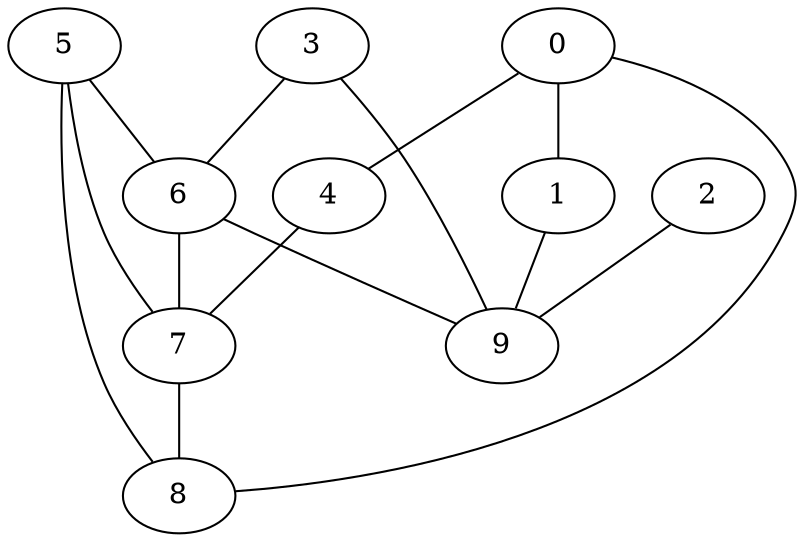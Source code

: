 graph{
	0 -- 4;
	0 -- 1;
	0 -- 8;
	1 -- 9;
	2 -- 9;
	3 -- 6;
	3 -- 9;
	4 -- 7;
	5 -- 8;
	5 -- 6;
	5 -- 7;
	6 -- 7;
	6 -- 9;
	7 -- 8;
}
